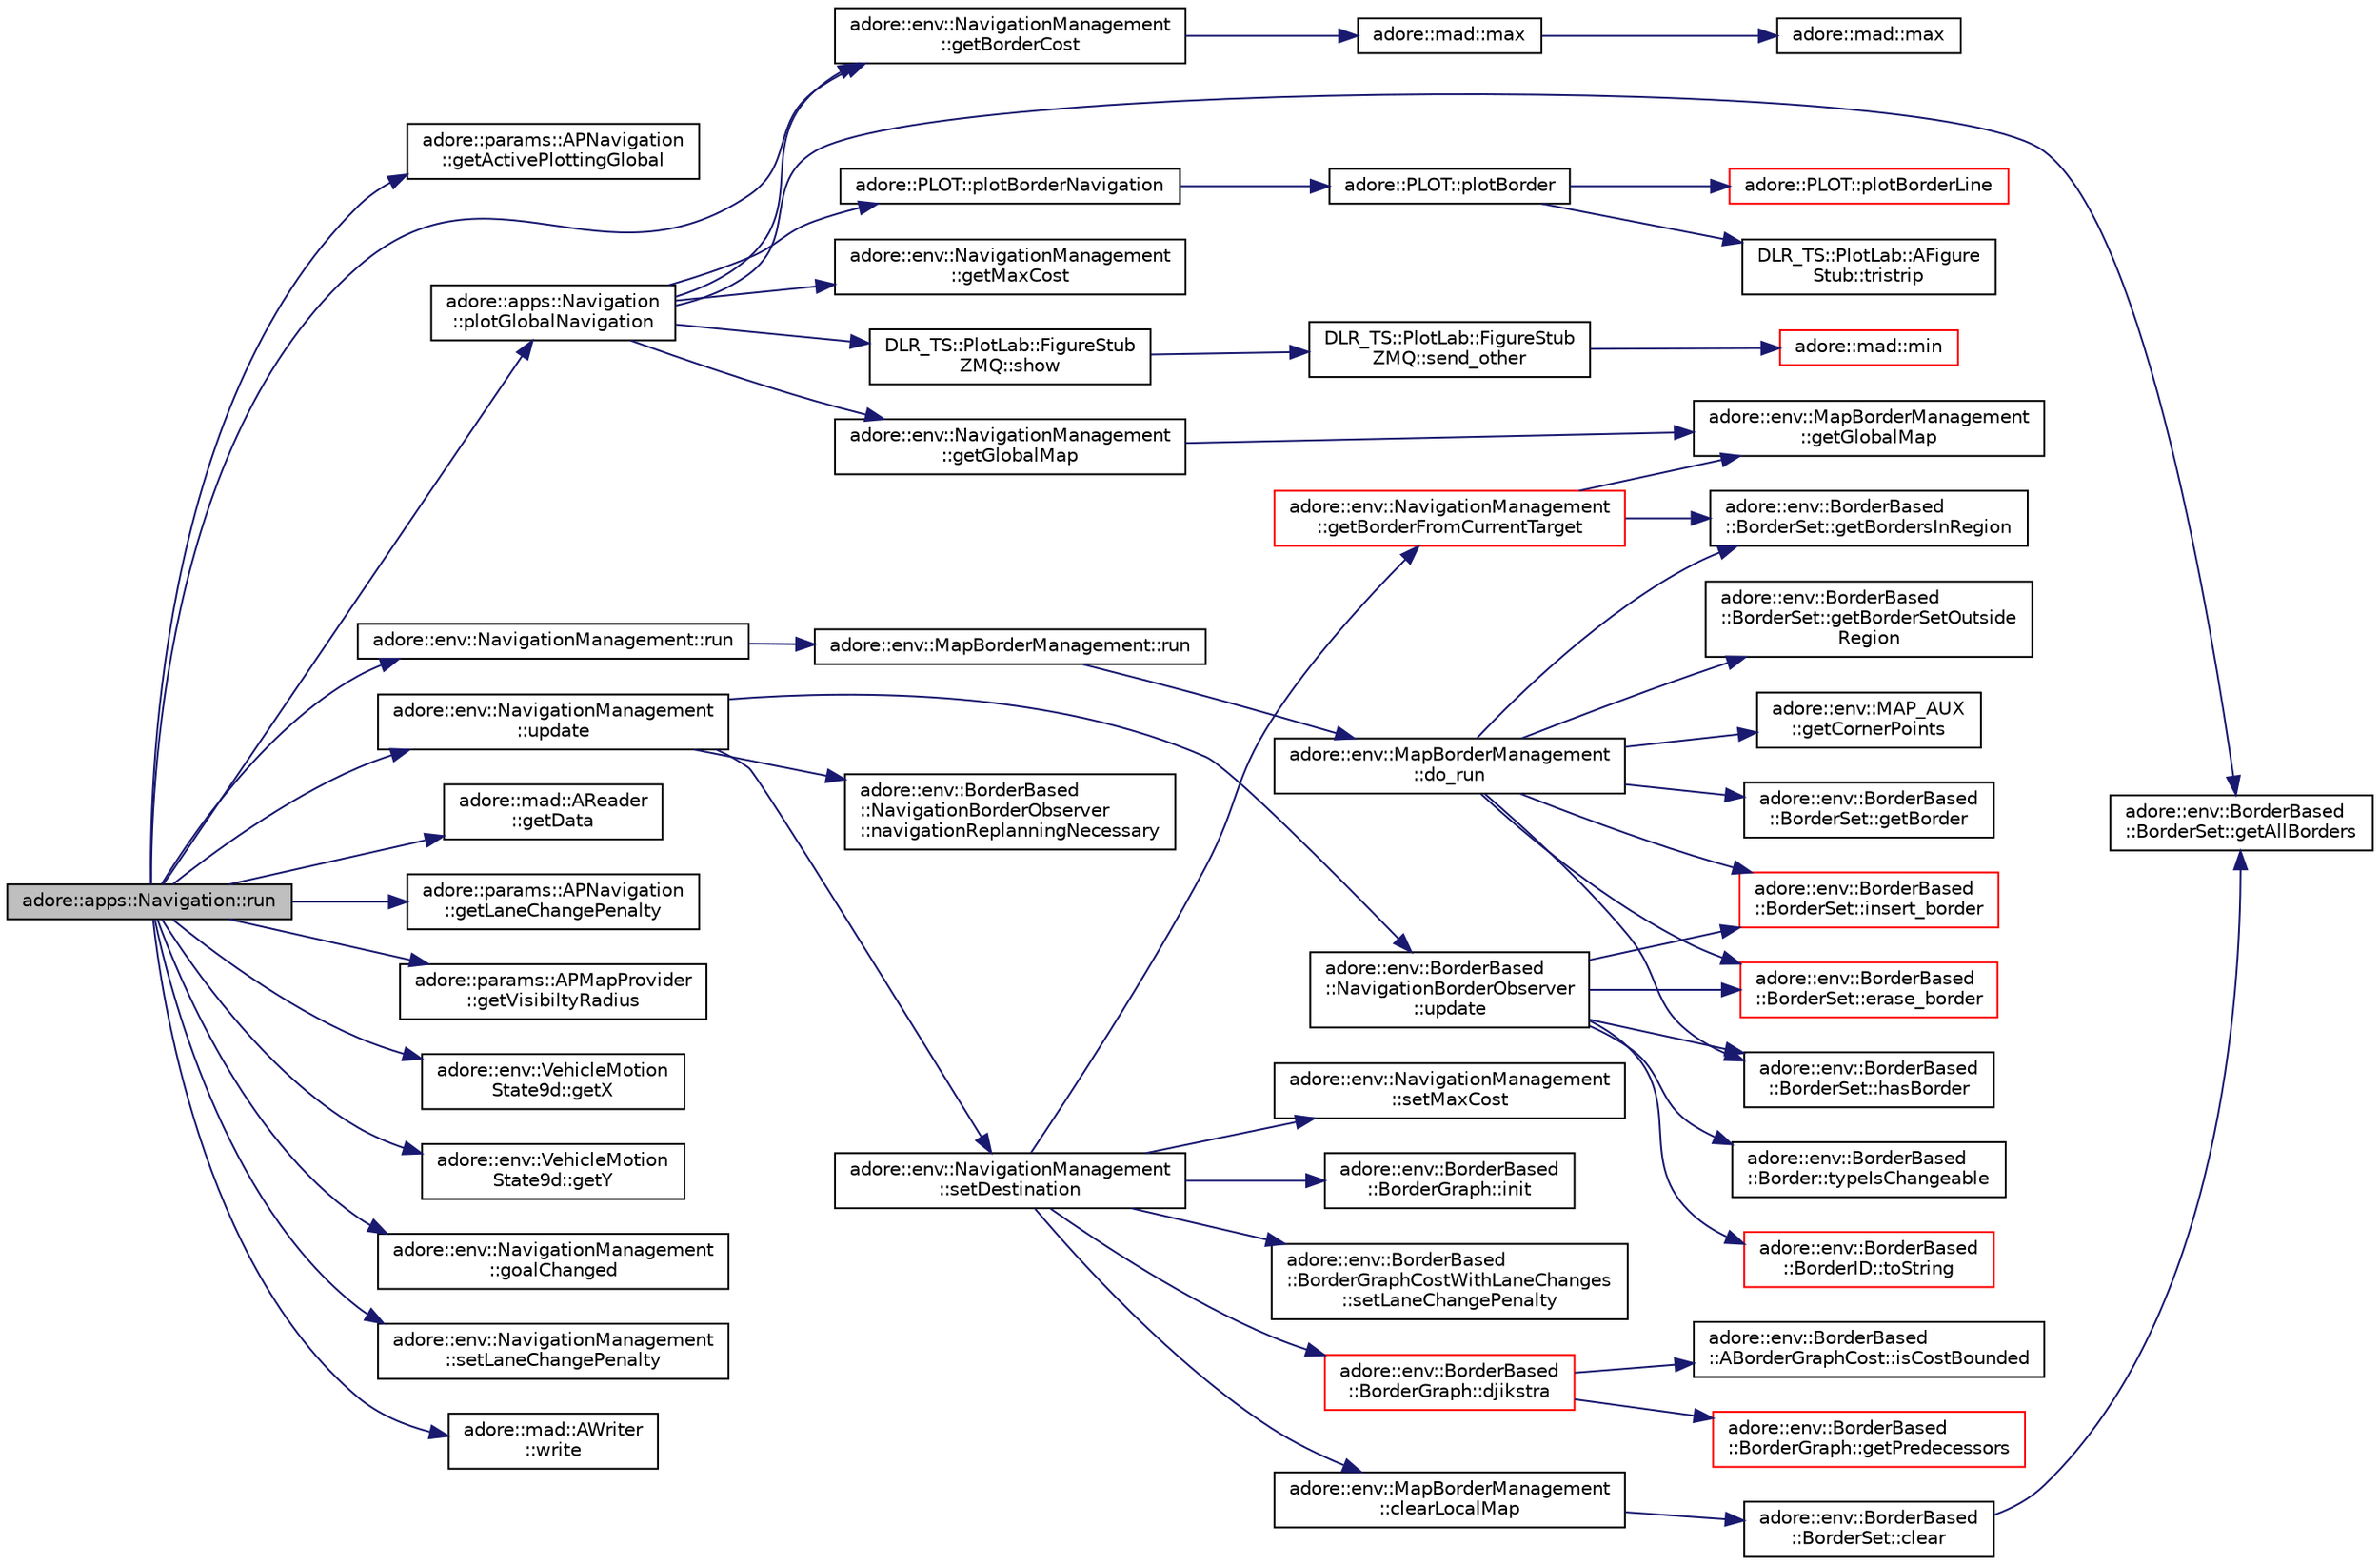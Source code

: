 digraph "adore::apps::Navigation::run"
{
 // LATEX_PDF_SIZE
  edge [fontname="Helvetica",fontsize="10",labelfontname="Helvetica",labelfontsize="10"];
  node [fontname="Helvetica",fontsize="10",shape=record];
  rankdir="LR";
  Node1 [label="adore::apps::Navigation::run",height=0.2,width=0.4,color="black", fillcolor="grey75", style="filled", fontcolor="black",tooltip=" "];
  Node1 -> Node2 [color="midnightblue",fontsize="10",style="solid",fontname="Helvetica"];
  Node2 [label="adore::params::APNavigation\l::getActivePlottingGlobal",height=0.2,width=0.4,color="black", fillcolor="white", style="filled",URL="$classadore_1_1params_1_1APNavigation.html#ad032e0353768f8537444ba049cb3d97b",tooltip=" "];
  Node1 -> Node3 [color="midnightblue",fontsize="10",style="solid",fontname="Helvetica"];
  Node3 [label="adore::env::NavigationManagement\l::getBorderCost",height=0.2,width=0.4,color="black", fillcolor="white", style="filled",URL="$classadore_1_1env_1_1NavigationManagement.html#af18d96aa374d8f747dd2353d56d62e74",tooltip=" "];
  Node3 -> Node4 [color="midnightblue",fontsize="10",style="solid",fontname="Helvetica"];
  Node4 [label="adore::mad::max",height=0.2,width=0.4,color="black", fillcolor="white", style="filled",URL="$namespaceadore_1_1mad.html#adea062854ef0b105a3fdca8cf2aca945",tooltip=" "];
  Node4 -> Node5 [color="midnightblue",fontsize="10",style="solid",fontname="Helvetica"];
  Node5 [label="adore::mad::max",height=0.2,width=0.4,color="black", fillcolor="white", style="filled",URL="$namespaceadore_1_1mad.html#a618a8842fed7b9375957b1e393c58492",tooltip=" "];
  Node1 -> Node6 [color="midnightblue",fontsize="10",style="solid",fontname="Helvetica"];
  Node6 [label="adore::mad::AReader\l::getData",height=0.2,width=0.4,color="black", fillcolor="white", style="filled",URL="$classadore_1_1mad_1_1AReader.html#a46ab7520d828d1a574365eaf8b483e29",tooltip=" "];
  Node1 -> Node7 [color="midnightblue",fontsize="10",style="solid",fontname="Helvetica"];
  Node7 [label="adore::params::APNavigation\l::getLaneChangePenalty",height=0.2,width=0.4,color="black", fillcolor="white", style="filled",URL="$classadore_1_1params_1_1APNavigation.html#ab7121802ebbe3f2309d6cb262739e052",tooltip=" "];
  Node1 -> Node8 [color="midnightblue",fontsize="10",style="solid",fontname="Helvetica"];
  Node8 [label="adore::params::APMapProvider\l::getVisibiltyRadius",height=0.2,width=0.4,color="black", fillcolor="white", style="filled",URL="$classadore_1_1params_1_1APMapProvider.html#afdffeb3775d984c62ae0c6377b5b6b7a",tooltip=" "];
  Node1 -> Node9 [color="midnightblue",fontsize="10",style="solid",fontname="Helvetica"];
  Node9 [label="adore::env::VehicleMotion\lState9d::getX",height=0.2,width=0.4,color="black", fillcolor="white", style="filled",URL="$structadore_1_1env_1_1VehicleMotionState9d.html#a16d6d61f5dfa1028ca97d8f1a8b6e8cf",tooltip="Get the x-coordinate."];
  Node1 -> Node10 [color="midnightblue",fontsize="10",style="solid",fontname="Helvetica"];
  Node10 [label="adore::env::VehicleMotion\lState9d::getY",height=0.2,width=0.4,color="black", fillcolor="white", style="filled",URL="$structadore_1_1env_1_1VehicleMotionState9d.html#a51e8eed0ef10d909592edcb933c1b802",tooltip="Get the y-coordinate."];
  Node1 -> Node11 [color="midnightblue",fontsize="10",style="solid",fontname="Helvetica"];
  Node11 [label="adore::env::NavigationManagement\l::goalChanged",height=0.2,width=0.4,color="black", fillcolor="white", style="filled",URL="$classadore_1_1env_1_1NavigationManagement.html#a869ad0715dc2514267957d33d9f3bac1",tooltip=" "];
  Node1 -> Node12 [color="midnightblue",fontsize="10",style="solid",fontname="Helvetica"];
  Node12 [label="adore::apps::Navigation\l::plotGlobalNavigation",height=0.2,width=0.4,color="black", fillcolor="white", style="filled",URL="$classadore_1_1apps_1_1Navigation.html#a354c9db73fc2a15abe49fc68593b80ac",tooltip=" "];
  Node12 -> Node13 [color="midnightblue",fontsize="10",style="solid",fontname="Helvetica"];
  Node13 [label="adore::env::BorderBased\l::BorderSet::getAllBorders",height=0.2,width=0.4,color="black", fillcolor="white", style="filled",URL="$classadore_1_1env_1_1BorderBased_1_1BorderSet.html#a5dea05943e2c9a960ba7cabc59f7ebb7",tooltip="get all borders in this"];
  Node12 -> Node3 [color="midnightblue",fontsize="10",style="solid",fontname="Helvetica"];
  Node12 -> Node14 [color="midnightblue",fontsize="10",style="solid",fontname="Helvetica"];
  Node14 [label="adore::env::NavigationManagement\l::getGlobalMap",height=0.2,width=0.4,color="black", fillcolor="white", style="filled",URL="$classadore_1_1env_1_1NavigationManagement.html#ab89b18770a51230b4952a8cc56eb86b9",tooltip=" "];
  Node14 -> Node15 [color="midnightblue",fontsize="10",style="solid",fontname="Helvetica"];
  Node15 [label="adore::env::MapBorderManagement\l::getGlobalMap",height=0.2,width=0.4,color="black", fillcolor="white", style="filled",URL="$classadore_1_1env_1_1MapBorderManagement.html#ad55ac3dcd303753f82ccb86c67cc90d0",tooltip=" "];
  Node12 -> Node16 [color="midnightblue",fontsize="10",style="solid",fontname="Helvetica"];
  Node16 [label="adore::env::NavigationManagement\l::getMaxCost",height=0.2,width=0.4,color="black", fillcolor="white", style="filled",URL="$classadore_1_1env_1_1NavigationManagement.html#ad31870f3e1b4c2b198d4a10a453c6fa4",tooltip=" "];
  Node12 -> Node17 [color="midnightblue",fontsize="10",style="solid",fontname="Helvetica"];
  Node17 [label="adore::PLOT::plotBorderNavigation",height=0.2,width=0.4,color="black", fillcolor="white", style="filled",URL="$namespaceadore_1_1PLOT.html#a1a0ee92347b1b14f1cfa73a043c0188c",tooltip=" "];
  Node17 -> Node18 [color="midnightblue",fontsize="10",style="solid",fontname="Helvetica"];
  Node18 [label="adore::PLOT::plotBorder",height=0.2,width=0.4,color="black", fillcolor="white", style="filled",URL="$namespaceadore_1_1PLOT.html#ac157afb98167a75b689e6ef5af6c2b71",tooltip=" "];
  Node18 -> Node19 [color="midnightblue",fontsize="10",style="solid",fontname="Helvetica"];
  Node19 [label="adore::PLOT::plotBorderLine",height=0.2,width=0.4,color="red", fillcolor="white", style="filled",URL="$namespaceadore_1_1PLOT.html#a3eef67b932118400091cf5fc1de87d5d",tooltip=" "];
  Node18 -> Node22 [color="midnightblue",fontsize="10",style="solid",fontname="Helvetica"];
  Node22 [label="DLR_TS::PlotLab::AFigure\lStub::tristrip",height=0.2,width=0.4,color="black", fillcolor="white", style="filled",URL="$classDLR__TS_1_1PlotLab_1_1AFigureStub.html#a84fc0797f960eca2c9aa911bc58292c1",tooltip=" "];
  Node12 -> Node23 [color="midnightblue",fontsize="10",style="solid",fontname="Helvetica"];
  Node23 [label="DLR_TS::PlotLab::FigureStub\lZMQ::show",height=0.2,width=0.4,color="black", fillcolor="white", style="filled",URL="$classDLR__TS_1_1PlotLab_1_1FigureStubZMQ.html#a2a40beae222d594d6c4b9ee5e44286a4",tooltip=" "];
  Node23 -> Node24 [color="midnightblue",fontsize="10",style="solid",fontname="Helvetica"];
  Node24 [label="DLR_TS::PlotLab::FigureStub\lZMQ::send_other",height=0.2,width=0.4,color="black", fillcolor="white", style="filled",URL="$classDLR__TS_1_1PlotLab_1_1FigureStubZMQ.html#adb0209daac07d5551c88c2e606d90588",tooltip=" "];
  Node24 -> Node25 [color="midnightblue",fontsize="10",style="solid",fontname="Helvetica"];
  Node25 [label="adore::mad::min",height=0.2,width=0.4,color="red", fillcolor="white", style="filled",URL="$namespaceadore_1_1mad.html#ab58ecb752f9bbfe27832e0a2c0e22c2b",tooltip=" "];
  Node1 -> Node27 [color="midnightblue",fontsize="10",style="solid",fontname="Helvetica"];
  Node27 [label="adore::env::NavigationManagement::run",height=0.2,width=0.4,color="black", fillcolor="white", style="filled",URL="$classadore_1_1env_1_1NavigationManagement.html#ac2345454e2a9d43b55106a60495f3c71",tooltip=" "];
  Node27 -> Node28 [color="midnightblue",fontsize="10",style="solid",fontname="Helvetica"];
  Node28 [label="adore::env::MapBorderManagement::run",height=0.2,width=0.4,color="black", fillcolor="white", style="filled",URL="$classadore_1_1env_1_1MapBorderManagement.html#af7001220d32d8fc206ba891ba73f117b",tooltip=" "];
  Node28 -> Node29 [color="midnightblue",fontsize="10",style="solid",fontname="Helvetica"];
  Node29 [label="adore::env::MapBorderManagement\l::do_run",height=0.2,width=0.4,color="black", fillcolor="white", style="filled",URL="$classadore_1_1env_1_1MapBorderManagement.html#ad32f8ceaf27f6d7ebff2868d1f99e307",tooltip=" "];
  Node29 -> Node30 [color="midnightblue",fontsize="10",style="solid",fontname="Helvetica"];
  Node30 [label="adore::env::BorderBased\l::BorderSet::erase_border",height=0.2,width=0.4,color="red", fillcolor="white", style="filled",URL="$classadore_1_1env_1_1BorderBased_1_1BorderSet.html#a8d10d29478d00f091a53f2197b85f1bd",tooltip="erase border from this"];
  Node29 -> Node33 [color="midnightblue",fontsize="10",style="solid",fontname="Helvetica"];
  Node33 [label="adore::env::BorderBased\l::BorderSet::getBorder",height=0.2,width=0.4,color="black", fillcolor="white", style="filled",URL="$classadore_1_1env_1_1BorderBased_1_1BorderSet.html#a69802bccdc7cf3fa598283509808edc2",tooltip="retrieve a border by ID"];
  Node29 -> Node34 [color="midnightblue",fontsize="10",style="solid",fontname="Helvetica"];
  Node34 [label="adore::env::BorderBased\l::BorderSet::getBorderSetOutside\lRegion",height=0.2,width=0.4,color="black", fillcolor="white", style="filled",URL="$classadore_1_1env_1_1BorderBased_1_1BorderSet.html#ad3b598637664edab77fc8b5f20f235af",tooltip="get all borders outside of region in BorderSubSet"];
  Node29 -> Node35 [color="midnightblue",fontsize="10",style="solid",fontname="Helvetica"];
  Node35 [label="adore::env::BorderBased\l::BorderSet::getBordersInRegion",height=0.2,width=0.4,color="black", fillcolor="white", style="filled",URL="$classadore_1_1env_1_1BorderBased_1_1BorderSet.html#a5b9a10acc8d477c1d27d5b39fb1f99f3",tooltip="get all borders in this within region"];
  Node29 -> Node36 [color="midnightblue",fontsize="10",style="solid",fontname="Helvetica"];
  Node36 [label="adore::env::MAP_AUX\l::getCornerPoints",height=0.2,width=0.4,color="black", fillcolor="white", style="filled",URL="$namespaceadore_1_1env_1_1MAP__AUX.html#a4e09ae2be18cbb51b3ecd390e908eaa8",tooltip="Get corner points vector from center point and radius."];
  Node29 -> Node37 [color="midnightblue",fontsize="10",style="solid",fontname="Helvetica"];
  Node37 [label="adore::env::BorderBased\l::BorderSet::hasBorder",height=0.2,width=0.4,color="black", fillcolor="white", style="filled",URL="$classadore_1_1env_1_1BorderBased_1_1BorderSet.html#a7ff4cca867c7286fbf2d7e98f07a2da4",tooltip="check whether a border exists in the set"];
  Node29 -> Node38 [color="midnightblue",fontsize="10",style="solid",fontname="Helvetica"];
  Node38 [label="adore::env::BorderBased\l::BorderSet::insert_border",height=0.2,width=0.4,color="red", fillcolor="white", style="filled",URL="$classadore_1_1env_1_1BorderBased_1_1BorderSet.html#a5730d3e4fc938c9bd1e1146a8a61deec",tooltip="insert new border into this"];
  Node1 -> Node40 [color="midnightblue",fontsize="10",style="solid",fontname="Helvetica"];
  Node40 [label="adore::env::NavigationManagement\l::setLaneChangePenalty",height=0.2,width=0.4,color="black", fillcolor="white", style="filled",URL="$classadore_1_1env_1_1NavigationManagement.html#ad01bfc5145085434a0fe2a66263acb26",tooltip=" "];
  Node1 -> Node41 [color="midnightblue",fontsize="10",style="solid",fontname="Helvetica"];
  Node41 [label="adore::env::NavigationManagement\l::update",height=0.2,width=0.4,color="black", fillcolor="white", style="filled",URL="$classadore_1_1env_1_1NavigationManagement.html#a4106ef1a330c91758e3fdb995e9723de",tooltip=" "];
  Node41 -> Node42 [color="midnightblue",fontsize="10",style="solid",fontname="Helvetica"];
  Node42 [label="adore::env::BorderBased\l::NavigationBorderObserver\l::navigationReplanningNecessary",height=0.2,width=0.4,color="black", fillcolor="white", style="filled",URL="$classadore_1_1env_1_1BorderBased_1_1NavigationBorderObserver.html#a25d2a1bb3fb8671fbea2a5038f581dc8",tooltip=" "];
  Node41 -> Node43 [color="midnightblue",fontsize="10",style="solid",fontname="Helvetica"];
  Node43 [label="adore::env::NavigationManagement\l::setDestination",height=0.2,width=0.4,color="black", fillcolor="white", style="filled",URL="$classadore_1_1env_1_1NavigationManagement.html#a6d5222f9cd198839ab044b164f2cc011",tooltip=" "];
  Node43 -> Node44 [color="midnightblue",fontsize="10",style="solid",fontname="Helvetica"];
  Node44 [label="adore::env::MapBorderManagement\l::clearLocalMap",height=0.2,width=0.4,color="black", fillcolor="white", style="filled",URL="$classadore_1_1env_1_1MapBorderManagement.html#ac6f512ad27ce855dae9bf8d491335c0e",tooltip="clear local map"];
  Node44 -> Node45 [color="midnightblue",fontsize="10",style="solid",fontname="Helvetica"];
  Node45 [label="adore::env::BorderBased\l::BorderSet::clear",height=0.2,width=0.4,color="black", fillcolor="white", style="filled",URL="$classadore_1_1env_1_1BorderBased_1_1BorderSet.html#a0a97ab737730be2bda5deb80c8aaf4dd",tooltip="remove all borders from this, delete object if this is owner"];
  Node45 -> Node13 [color="midnightblue",fontsize="10",style="solid",fontname="Helvetica"];
  Node43 -> Node46 [color="midnightblue",fontsize="10",style="solid",fontname="Helvetica"];
  Node46 [label="adore::env::BorderBased\l::BorderGraph::djikstra",height=0.2,width=0.4,color="red", fillcolor="white", style="filled",URL="$classadore_1_1env_1_1BorderBased_1_1BorderGraph.html#a3d663d2bbcbe2b8e324e0a4b13cd6b6f",tooltip=" "];
  Node46 -> Node47 [color="midnightblue",fontsize="10",style="solid",fontname="Helvetica"];
  Node47 [label="adore::env::BorderBased\l::BorderGraph::getPredecessors",height=0.2,width=0.4,color="red", fillcolor="white", style="filled",URL="$classadore_1_1env_1_1BorderBased_1_1BorderGraph.html#a0d904d7d08d77fb689b03f63a9c50672",tooltip=" "];
  Node46 -> Node51 [color="midnightblue",fontsize="10",style="solid",fontname="Helvetica"];
  Node51 [label="adore::env::BorderBased\l::ABorderGraphCost::isCostBounded",height=0.2,width=0.4,color="black", fillcolor="white", style="filled",URL="$classadore_1_1env_1_1BorderBased_1_1ABorderGraphCost.html#a76140f47356ca4f3cfa6079af0a6b8ee",tooltip=" "];
  Node43 -> Node54 [color="midnightblue",fontsize="10",style="solid",fontname="Helvetica"];
  Node54 [label="adore::env::NavigationManagement\l::getBorderFromCurrentTarget",height=0.2,width=0.4,color="red", fillcolor="white", style="filled",URL="$classadore_1_1env_1_1NavigationManagement.html#ac0875ea2361d75f63ac18b68c8a7bafb",tooltip=" "];
  Node54 -> Node35 [color="midnightblue",fontsize="10",style="solid",fontname="Helvetica"];
  Node54 -> Node15 [color="midnightblue",fontsize="10",style="solid",fontname="Helvetica"];
  Node43 -> Node57 [color="midnightblue",fontsize="10",style="solid",fontname="Helvetica"];
  Node57 [label="adore::env::BorderBased\l::BorderGraph::init",height=0.2,width=0.4,color="black", fillcolor="white", style="filled",URL="$classadore_1_1env_1_1BorderBased_1_1BorderGraph.html#aba319aa40fd40b979d6adebcf7156e54",tooltip=" "];
  Node43 -> Node58 [color="midnightblue",fontsize="10",style="solid",fontname="Helvetica"];
  Node58 [label="adore::env::BorderBased\l::BorderGraphCostWithLaneChanges\l::setLaneChangePenalty",height=0.2,width=0.4,color="black", fillcolor="white", style="filled",URL="$classadore_1_1env_1_1BorderBased_1_1BorderGraphCostWithLaneChanges.html#a9e2cd5ac1807bfc08e8fe618c11b5898",tooltip=" "];
  Node43 -> Node59 [color="midnightblue",fontsize="10",style="solid",fontname="Helvetica"];
  Node59 [label="adore::env::NavigationManagement\l::setMaxCost",height=0.2,width=0.4,color="black", fillcolor="white", style="filled",URL="$classadore_1_1env_1_1NavigationManagement.html#a9c8a5e5f6783d0c13ba732e5fa95abe7",tooltip=" "];
  Node41 -> Node60 [color="midnightblue",fontsize="10",style="solid",fontname="Helvetica"];
  Node60 [label="adore::env::BorderBased\l::NavigationBorderObserver\l::update",height=0.2,width=0.4,color="black", fillcolor="white", style="filled",URL="$classadore_1_1env_1_1BorderBased_1_1NavigationBorderObserver.html#ac5fa0898e9d616883fd335f58eb03a82",tooltip=" "];
  Node60 -> Node30 [color="midnightblue",fontsize="10",style="solid",fontname="Helvetica"];
  Node60 -> Node37 [color="midnightblue",fontsize="10",style="solid",fontname="Helvetica"];
  Node60 -> Node38 [color="midnightblue",fontsize="10",style="solid",fontname="Helvetica"];
  Node60 -> Node61 [color="midnightblue",fontsize="10",style="solid",fontname="Helvetica"];
  Node61 [label="adore::env::BorderBased\l::BorderID::toString",height=0.2,width=0.4,color="red", fillcolor="white", style="filled",URL="$structadore_1_1env_1_1BorderBased_1_1BorderID.html#a6a3db5f943dc3d441697c9fa1b09d99e",tooltip="Write information of the BorderID to a string."];
  Node60 -> Node63 [color="midnightblue",fontsize="10",style="solid",fontname="Helvetica"];
  Node63 [label="adore::env::BorderBased\l::Border::typeIsChangeable",height=0.2,width=0.4,color="black", fillcolor="white", style="filled",URL="$structadore_1_1env_1_1BorderBased_1_1Border.html#a6aef4b2d46c09542a7e792dd27770365",tooltip="Check whether type is Changeable."];
  Node1 -> Node64 [color="midnightblue",fontsize="10",style="solid",fontname="Helvetica"];
  Node64 [label="adore::mad::AWriter\l::write",height=0.2,width=0.4,color="black", fillcolor="white", style="filled",URL="$classadore_1_1mad_1_1AWriter.html#a1c22b1ccbd19c5f02f832831ca757f3b",tooltip=" "];
}
